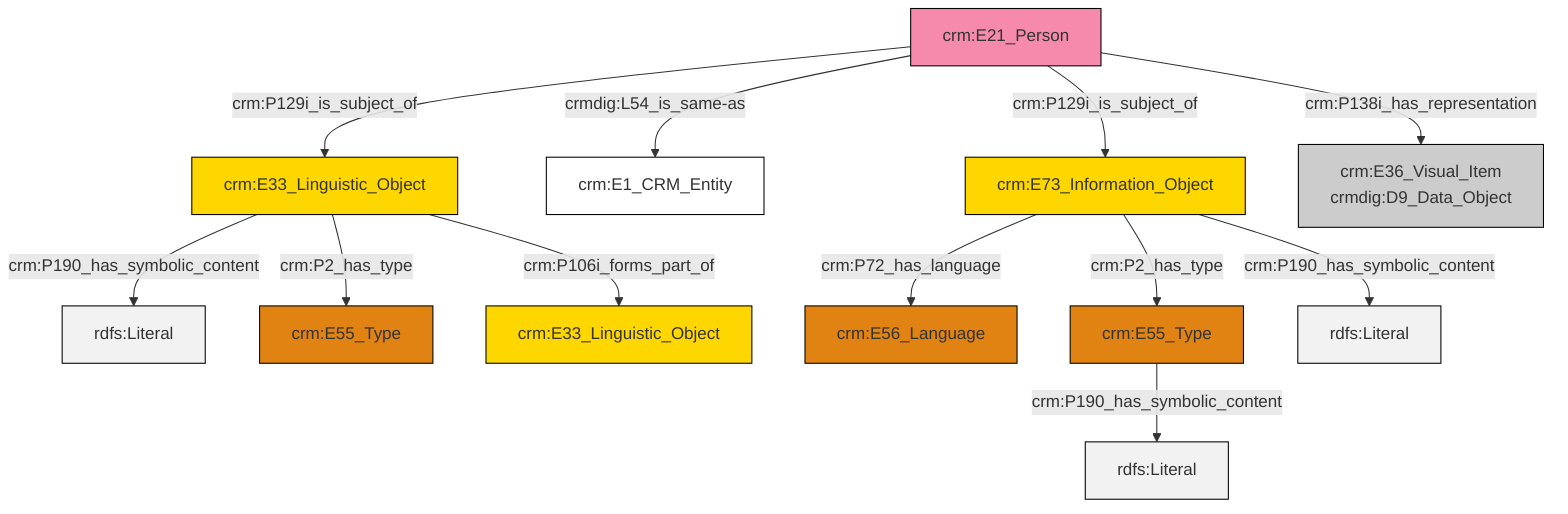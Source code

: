 graph TD
classDef Literal fill:#f2f2f2,stroke:#000000;
classDef CRM_Entity fill:#FFFFFF,stroke:#000000;
classDef Temporal_Entity fill:#00C9E6, stroke:#000000;
classDef Type fill:#E18312, stroke:#000000;
classDef Time-Span fill:#2C9C91, stroke:#000000;
classDef Appellation fill:#FFEB7F, stroke:#000000;
classDef Place fill:#008836, stroke:#000000;
classDef Persistent_Item fill:#B266B2, stroke:#000000;
classDef Conceptual_Object fill:#FFD700, stroke:#000000;
classDef Physical_Thing fill:#D2B48C, stroke:#000000;
classDef Actor fill:#f58aad, stroke:#000000;
classDef PC_Classes fill:#4ce600, stroke:#000000;
classDef Multi fill:#cccccc,stroke:#000000;

0["crm:E73_Information_Object"]:::Conceptual_Object -->|crm:P72_has_language| 1["crm:E56_Language"]:::Type
4["crm:E21_Person"]:::Actor -->|crm:P129i_is_subject_of| 5["crm:E33_Linguistic_Object"]:::Conceptual_Object
4["crm:E21_Person"]:::Actor -->|crmdig:L54_is_same-as| 6["crm:E1_CRM_Entity"]:::CRM_Entity
0["crm:E73_Information_Object"]:::Conceptual_Object -->|crm:P2_has_type| 9["crm:E55_Type"]:::Type
5["crm:E33_Linguistic_Object"]:::Conceptual_Object -->|crm:P190_has_symbolic_content| 10[rdfs:Literal]:::Literal
0["crm:E73_Information_Object"]:::Conceptual_Object -->|crm:P190_has_symbolic_content| 18[rdfs:Literal]:::Literal
9["crm:E55_Type"]:::Type -->|crm:P190_has_symbolic_content| 20[rdfs:Literal]:::Literal
4["crm:E21_Person"]:::Actor -->|crm:P129i_is_subject_of| 0["crm:E73_Information_Object"]:::Conceptual_Object
5["crm:E33_Linguistic_Object"]:::Conceptual_Object -->|crm:P2_has_type| 2["crm:E55_Type"]:::Type
4["crm:E21_Person"]:::Actor -->|crm:P138i_has_representation| 12["crm:E36_Visual_Item<br>crmdig:D9_Data_Object"]:::Multi
5["crm:E33_Linguistic_Object"]:::Conceptual_Object -->|crm:P106i_forms_part_of| 14["crm:E33_Linguistic_Object"]:::Conceptual_Object